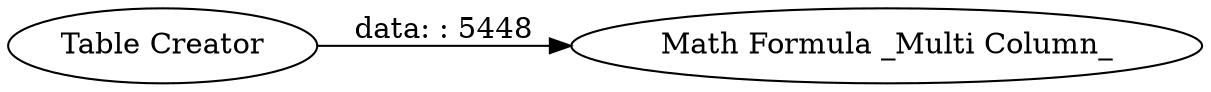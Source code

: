 digraph {
	"-1878230028589015460_4" [label="Math Formula _Multi Column_"]
	"-1878230028589015460_1" [label="Table Creator"]
	"-1878230028589015460_1" -> "-1878230028589015460_4" [label="data: : 5448"]
	rankdir=LR
}
